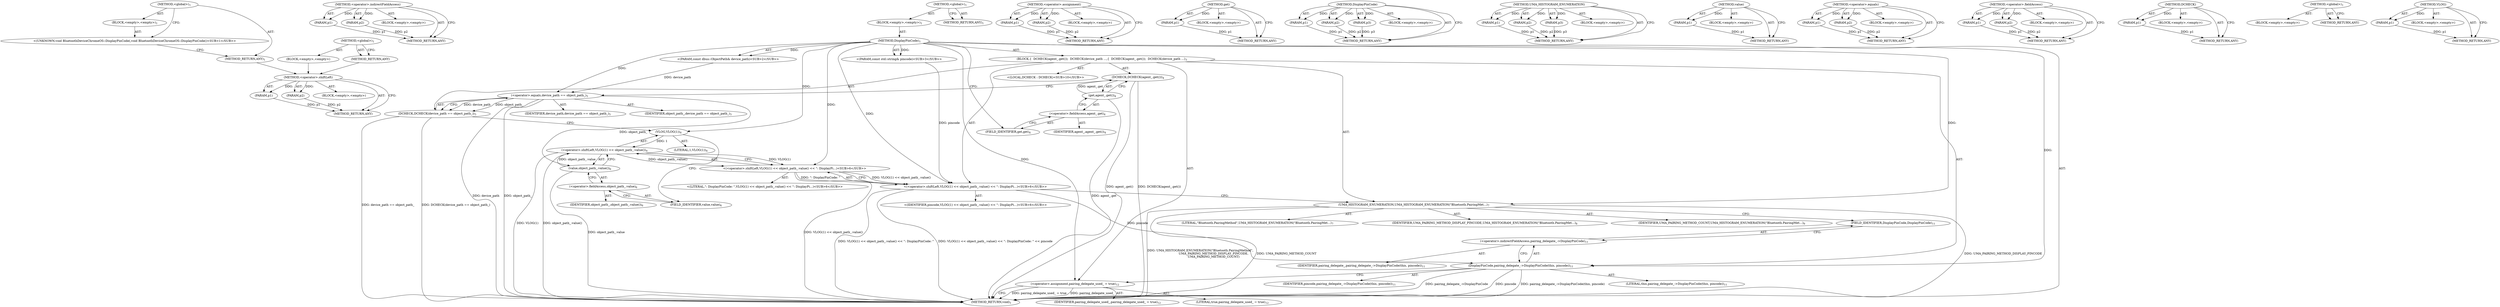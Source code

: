 digraph "&lt;global&gt;" {
vulnerable_93 [label=<(METHOD,&lt;operator&gt;.shiftLeft)>];
vulnerable_94 [label=<(PARAM,p1)>];
vulnerable_95 [label=<(PARAM,p2)>];
vulnerable_96 [label=<(BLOCK,&lt;empty&gt;,&lt;empty&gt;)>];
vulnerable_97 [label=<(METHOD_RETURN,ANY)>];
vulnerable_118 [label=<(METHOD,&lt;operator&gt;.indirectFieldAccess)>];
vulnerable_119 [label=<(PARAM,p1)>];
vulnerable_120 [label=<(PARAM,p2)>];
vulnerable_121 [label=<(BLOCK,&lt;empty&gt;,&lt;empty&gt;)>];
vulnerable_122 [label=<(METHOD_RETURN,ANY)>];
vulnerable_6 [label=<(METHOD,&lt;global&gt;)<SUB>1</SUB>>];
vulnerable_7 [label=<(BLOCK,&lt;empty&gt;,&lt;empty&gt;)<SUB>1</SUB>>];
vulnerable_8 [label=<(METHOD,DisplayPinCode)<SUB>1</SUB>>];
vulnerable_9 [label="<(PARAM,const dbus::ObjectPath&amp; device_path)<SUB>2</SUB>>"];
vulnerable_10 [label="<(PARAM,const std::string&amp; pincode)<SUB>3</SUB>>"];
vulnerable_11 [label=<(BLOCK,{
  DCHECK(agent_.get());
  DCHECK(device_path ...,{
  DCHECK(agent_.get());
  DCHECK(device_path ...)<SUB>3</SUB>>];
vulnerable_12 [label=<(DCHECK,DCHECK(agent_.get()))<SUB>4</SUB>>];
vulnerable_13 [label=<(get,agent_.get())<SUB>4</SUB>>];
vulnerable_14 [label=<(&lt;operator&gt;.fieldAccess,agent_.get)<SUB>4</SUB>>];
vulnerable_15 [label=<(IDENTIFIER,agent_,agent_.get())<SUB>4</SUB>>];
vulnerable_16 [label=<(FIELD_IDENTIFIER,get,get)<SUB>4</SUB>>];
vulnerable_17 [label=<(DCHECK,DCHECK(device_path == object_path_))<SUB>5</SUB>>];
vulnerable_18 [label=<(&lt;operator&gt;.equals,device_path == object_path_)<SUB>5</SUB>>];
vulnerable_19 [label=<(IDENTIFIER,device_path,device_path == object_path_)<SUB>5</SUB>>];
vulnerable_20 [label=<(IDENTIFIER,object_path_,device_path == object_path_)<SUB>5</SUB>>];
vulnerable_21 [label="<(&lt;operator&gt;.shiftLeft,VLOG(1) &lt;&lt; object_path_.value() &lt;&lt; &quot;: DisplayPi...)<SUB>6</SUB>>"];
vulnerable_22 [label="<(&lt;operator&gt;.shiftLeft,VLOG(1) &lt;&lt; object_path_.value() &lt;&lt; &quot;: DisplayPi...)<SUB>6</SUB>>"];
vulnerable_23 [label=<(&lt;operator&gt;.shiftLeft,VLOG(1) &lt;&lt; object_path_.value())<SUB>6</SUB>>];
vulnerable_24 [label=<(VLOG,VLOG(1))<SUB>6</SUB>>];
vulnerable_25 [label=<(LITERAL,1,VLOG(1))<SUB>6</SUB>>];
vulnerable_26 [label=<(value,object_path_.value())<SUB>6</SUB>>];
vulnerable_27 [label=<(&lt;operator&gt;.fieldAccess,object_path_.value)<SUB>6</SUB>>];
vulnerable_28 [label=<(IDENTIFIER,object_path_,object_path_.value())<SUB>6</SUB>>];
vulnerable_29 [label=<(FIELD_IDENTIFIER,value,value)<SUB>6</SUB>>];
vulnerable_30 [label="<(LITERAL,&quot;: DisplayPinCode: &quot;,VLOG(1) &lt;&lt; object_path_.value() &lt;&lt; &quot;: DisplayPi...)<SUB>6</SUB>>"];
vulnerable_31 [label="<(IDENTIFIER,pincode,VLOG(1) &lt;&lt; object_path_.value() &lt;&lt; &quot;: DisplayPi...)<SUB>6</SUB>>"];
vulnerable_32 [label=<(UMA_HISTOGRAM_ENUMERATION,UMA_HISTOGRAM_ENUMERATION(&quot;Bluetooth.PairingMet...)<SUB>7</SUB>>];
vulnerable_33 [label=<(LITERAL,&quot;Bluetooth.PairingMethod&quot;,UMA_HISTOGRAM_ENUMERATION(&quot;Bluetooth.PairingMet...)<SUB>7</SUB>>];
vulnerable_34 [label=<(IDENTIFIER,UMA_PAIRING_METHOD_DISPLAY_PINCODE,UMA_HISTOGRAM_ENUMERATION(&quot;Bluetooth.PairingMet...)<SUB>8</SUB>>];
vulnerable_35 [label=<(IDENTIFIER,UMA_PAIRING_METHOD_COUNT,UMA_HISTOGRAM_ENUMERATION(&quot;Bluetooth.PairingMet...)<SUB>9</SUB>>];
vulnerable_36 [label="<(LOCAL,DCHECK : DCHECK)<SUB>10</SUB>>"];
vulnerable_37 [label=<(DisplayPinCode,pairing_delegate_-&gt;DisplayPinCode(this, pincode))<SUB>11</SUB>>];
vulnerable_38 [label=<(&lt;operator&gt;.indirectFieldAccess,pairing_delegate_-&gt;DisplayPinCode)<SUB>11</SUB>>];
vulnerable_39 [label=<(IDENTIFIER,pairing_delegate_,pairing_delegate_-&gt;DisplayPinCode(this, pincode))<SUB>11</SUB>>];
vulnerable_40 [label=<(FIELD_IDENTIFIER,DisplayPinCode,DisplayPinCode)<SUB>11</SUB>>];
vulnerable_41 [label=<(LITERAL,this,pairing_delegate_-&gt;DisplayPinCode(this, pincode))<SUB>11</SUB>>];
vulnerable_42 [label=<(IDENTIFIER,pincode,pairing_delegate_-&gt;DisplayPinCode(this, pincode))<SUB>11</SUB>>];
vulnerable_43 [label=<(&lt;operator&gt;.assignment,pairing_delegate_used_ = true)<SUB>12</SUB>>];
vulnerable_44 [label=<(IDENTIFIER,pairing_delegate_used_,pairing_delegate_used_ = true)<SUB>12</SUB>>];
vulnerable_45 [label=<(LITERAL,true,pairing_delegate_used_ = true)<SUB>12</SUB>>];
vulnerable_46 [label=<(METHOD_RETURN,void)<SUB>1</SUB>>];
vulnerable_48 [label=<(METHOD_RETURN,ANY)<SUB>1</SUB>>];
vulnerable_123 [label=<(METHOD,&lt;operator&gt;.assignment)>];
vulnerable_124 [label=<(PARAM,p1)>];
vulnerable_125 [label=<(PARAM,p2)>];
vulnerable_126 [label=<(BLOCK,&lt;empty&gt;,&lt;empty&gt;)>];
vulnerable_127 [label=<(METHOD_RETURN,ANY)>];
vulnerable_79 [label=<(METHOD,get)>];
vulnerable_80 [label=<(PARAM,p1)>];
vulnerable_81 [label=<(BLOCK,&lt;empty&gt;,&lt;empty&gt;)>];
vulnerable_82 [label=<(METHOD_RETURN,ANY)>];
vulnerable_112 [label=<(METHOD,DisplayPinCode)>];
vulnerable_113 [label=<(PARAM,p1)>];
vulnerable_114 [label=<(PARAM,p2)>];
vulnerable_115 [label=<(PARAM,p3)>];
vulnerable_116 [label=<(BLOCK,&lt;empty&gt;,&lt;empty&gt;)>];
vulnerable_117 [label=<(METHOD_RETURN,ANY)>];
vulnerable_106 [label=<(METHOD,UMA_HISTOGRAM_ENUMERATION)>];
vulnerable_107 [label=<(PARAM,p1)>];
vulnerable_108 [label=<(PARAM,p2)>];
vulnerable_109 [label=<(PARAM,p3)>];
vulnerable_110 [label=<(BLOCK,&lt;empty&gt;,&lt;empty&gt;)>];
vulnerable_111 [label=<(METHOD_RETURN,ANY)>];
vulnerable_102 [label=<(METHOD,value)>];
vulnerable_103 [label=<(PARAM,p1)>];
vulnerable_104 [label=<(BLOCK,&lt;empty&gt;,&lt;empty&gt;)>];
vulnerable_105 [label=<(METHOD_RETURN,ANY)>];
vulnerable_88 [label=<(METHOD,&lt;operator&gt;.equals)>];
vulnerable_89 [label=<(PARAM,p1)>];
vulnerable_90 [label=<(PARAM,p2)>];
vulnerable_91 [label=<(BLOCK,&lt;empty&gt;,&lt;empty&gt;)>];
vulnerable_92 [label=<(METHOD_RETURN,ANY)>];
vulnerable_83 [label=<(METHOD,&lt;operator&gt;.fieldAccess)>];
vulnerable_84 [label=<(PARAM,p1)>];
vulnerable_85 [label=<(PARAM,p2)>];
vulnerable_86 [label=<(BLOCK,&lt;empty&gt;,&lt;empty&gt;)>];
vulnerable_87 [label=<(METHOD_RETURN,ANY)>];
vulnerable_75 [label=<(METHOD,DCHECK)>];
vulnerable_76 [label=<(PARAM,p1)>];
vulnerable_77 [label=<(BLOCK,&lt;empty&gt;,&lt;empty&gt;)>];
vulnerable_78 [label=<(METHOD_RETURN,ANY)>];
vulnerable_69 [label=<(METHOD,&lt;global&gt;)<SUB>1</SUB>>];
vulnerable_70 [label=<(BLOCK,&lt;empty&gt;,&lt;empty&gt;)>];
vulnerable_71 [label=<(METHOD_RETURN,ANY)>];
vulnerable_98 [label=<(METHOD,VLOG)>];
vulnerable_99 [label=<(PARAM,p1)>];
vulnerable_100 [label=<(BLOCK,&lt;empty&gt;,&lt;empty&gt;)>];
vulnerable_101 [label=<(METHOD_RETURN,ANY)>];
fixed_6 [label=<(METHOD,&lt;global&gt;)<SUB>1</SUB>>];
fixed_7 [label=<(BLOCK,&lt;empty&gt;,&lt;empty&gt;)<SUB>1</SUB>>];
fixed_8 [label="<(UNKNOWN,void BluetoothDeviceChromeOS::DisplayPinCode(,void BluetoothDeviceChromeOS::DisplayPinCode()<SUB>1</SUB>>"];
fixed_9 [label=<(METHOD_RETURN,ANY)<SUB>1</SUB>>];
fixed_14 [label=<(METHOD,&lt;global&gt;)<SUB>1</SUB>>];
fixed_15 [label=<(BLOCK,&lt;empty&gt;,&lt;empty&gt;)>];
fixed_16 [label=<(METHOD_RETURN,ANY)>];
vulnerable_93 -> vulnerable_94  [key=0, label="AST: "];
vulnerable_93 -> vulnerable_94  [key=1, label="DDG: "];
vulnerable_93 -> vulnerable_96  [key=0, label="AST: "];
vulnerable_93 -> vulnerable_95  [key=0, label="AST: "];
vulnerable_93 -> vulnerable_95  [key=1, label="DDG: "];
vulnerable_93 -> vulnerable_97  [key=0, label="AST: "];
vulnerable_93 -> vulnerable_97  [key=1, label="CFG: "];
vulnerable_94 -> vulnerable_97  [key=0, label="DDG: p1"];
vulnerable_95 -> vulnerable_97  [key=0, label="DDG: p2"];
vulnerable_118 -> vulnerable_119  [key=0, label="AST: "];
vulnerable_118 -> vulnerable_119  [key=1, label="DDG: "];
vulnerable_118 -> vulnerable_121  [key=0, label="AST: "];
vulnerable_118 -> vulnerable_120  [key=0, label="AST: "];
vulnerable_118 -> vulnerable_120  [key=1, label="DDG: "];
vulnerable_118 -> vulnerable_122  [key=0, label="AST: "];
vulnerable_118 -> vulnerable_122  [key=1, label="CFG: "];
vulnerable_119 -> vulnerable_122  [key=0, label="DDG: p1"];
vulnerable_120 -> vulnerable_122  [key=0, label="DDG: p2"];
vulnerable_6 -> vulnerable_7  [key=0, label="AST: "];
vulnerable_6 -> vulnerable_48  [key=0, label="AST: "];
vulnerable_6 -> vulnerable_48  [key=1, label="CFG: "];
vulnerable_7 -> vulnerable_8  [key=0, label="AST: "];
vulnerable_8 -> vulnerable_9  [key=0, label="AST: "];
vulnerable_8 -> vulnerable_9  [key=1, label="DDG: "];
vulnerable_8 -> vulnerable_10  [key=0, label="AST: "];
vulnerable_8 -> vulnerable_10  [key=1, label="DDG: "];
vulnerable_8 -> vulnerable_11  [key=0, label="AST: "];
vulnerable_8 -> vulnerable_46  [key=0, label="AST: "];
vulnerable_8 -> vulnerable_16  [key=0, label="CFG: "];
vulnerable_8 -> vulnerable_43  [key=0, label="DDG: "];
vulnerable_8 -> vulnerable_21  [key=0, label="DDG: "];
vulnerable_8 -> vulnerable_32  [key=0, label="DDG: "];
vulnerable_8 -> vulnerable_37  [key=0, label="DDG: "];
vulnerable_8 -> vulnerable_18  [key=0, label="DDG: "];
vulnerable_8 -> vulnerable_22  [key=0, label="DDG: "];
vulnerable_8 -> vulnerable_24  [key=0, label="DDG: "];
vulnerable_9 -> vulnerable_18  [key=0, label="DDG: device_path"];
vulnerable_10 -> vulnerable_21  [key=0, label="DDG: pincode"];
vulnerable_11 -> vulnerable_12  [key=0, label="AST: "];
vulnerable_11 -> vulnerable_17  [key=0, label="AST: "];
vulnerable_11 -> vulnerable_21  [key=0, label="AST: "];
vulnerable_11 -> vulnerable_32  [key=0, label="AST: "];
vulnerable_11 -> vulnerable_36  [key=0, label="AST: "];
vulnerable_11 -> vulnerable_37  [key=0, label="AST: "];
vulnerable_11 -> vulnerable_43  [key=0, label="AST: "];
vulnerable_12 -> vulnerable_13  [key=0, label="AST: "];
vulnerable_12 -> vulnerable_18  [key=0, label="CFG: "];
vulnerable_12 -> vulnerable_46  [key=0, label="DDG: agent_.get()"];
vulnerable_12 -> vulnerable_46  [key=1, label="DDG: DCHECK(agent_.get())"];
vulnerable_13 -> vulnerable_14  [key=0, label="AST: "];
vulnerable_13 -> vulnerable_12  [key=0, label="CFG: "];
vulnerable_13 -> vulnerable_12  [key=1, label="DDG: agent_.get"];
vulnerable_13 -> vulnerable_46  [key=0, label="DDG: agent_.get"];
vulnerable_14 -> vulnerable_15  [key=0, label="AST: "];
vulnerable_14 -> vulnerable_16  [key=0, label="AST: "];
vulnerable_14 -> vulnerable_13  [key=0, label="CFG: "];
vulnerable_16 -> vulnerable_14  [key=0, label="CFG: "];
vulnerable_17 -> vulnerable_18  [key=0, label="AST: "];
vulnerable_17 -> vulnerable_24  [key=0, label="CFG: "];
vulnerable_17 -> vulnerable_46  [key=0, label="DDG: device_path == object_path_"];
vulnerable_17 -> vulnerable_46  [key=1, label="DDG: DCHECK(device_path == object_path_)"];
vulnerable_18 -> vulnerable_19  [key=0, label="AST: "];
vulnerable_18 -> vulnerable_20  [key=0, label="AST: "];
vulnerable_18 -> vulnerable_17  [key=0, label="CFG: "];
vulnerable_18 -> vulnerable_17  [key=1, label="DDG: device_path"];
vulnerable_18 -> vulnerable_17  [key=2, label="DDG: object_path_"];
vulnerable_18 -> vulnerable_46  [key=0, label="DDG: device_path"];
vulnerable_18 -> vulnerable_46  [key=1, label="DDG: object_path_"];
vulnerable_18 -> vulnerable_26  [key=0, label="DDG: object_path_"];
vulnerable_21 -> vulnerable_22  [key=0, label="AST: "];
vulnerable_21 -> vulnerable_31  [key=0, label="AST: "];
vulnerable_21 -> vulnerable_32  [key=0, label="CFG: "];
vulnerable_21 -> vulnerable_46  [key=0, label="DDG: VLOG(1) &lt;&lt; object_path_.value() &lt;&lt; &quot;: DisplayPinCode: &quot;"];
vulnerable_21 -> vulnerable_46  [key=1, label="DDG: VLOG(1) &lt;&lt; object_path_.value() &lt;&lt; &quot;: DisplayPinCode: &quot; &lt;&lt; pincode"];
vulnerable_21 -> vulnerable_37  [key=0, label="DDG: pincode"];
vulnerable_22 -> vulnerable_23  [key=0, label="AST: "];
vulnerable_22 -> vulnerable_30  [key=0, label="AST: "];
vulnerable_22 -> vulnerable_21  [key=0, label="CFG: "];
vulnerable_22 -> vulnerable_21  [key=1, label="DDG: VLOG(1) &lt;&lt; object_path_.value()"];
vulnerable_22 -> vulnerable_21  [key=2, label="DDG: &quot;: DisplayPinCode: &quot;"];
vulnerable_22 -> vulnerable_46  [key=0, label="DDG: VLOG(1) &lt;&lt; object_path_.value()"];
vulnerable_23 -> vulnerable_24  [key=0, label="AST: "];
vulnerable_23 -> vulnerable_26  [key=0, label="AST: "];
vulnerable_23 -> vulnerable_22  [key=0, label="CFG: "];
vulnerable_23 -> vulnerable_22  [key=1, label="DDG: VLOG(1)"];
vulnerable_23 -> vulnerable_22  [key=2, label="DDG: object_path_.value()"];
vulnerable_23 -> vulnerable_46  [key=0, label="DDG: VLOG(1)"];
vulnerable_23 -> vulnerable_46  [key=1, label="DDG: object_path_.value()"];
vulnerable_24 -> vulnerable_25  [key=0, label="AST: "];
vulnerable_24 -> vulnerable_29  [key=0, label="CFG: "];
vulnerable_24 -> vulnerable_23  [key=0, label="DDG: 1"];
vulnerable_26 -> vulnerable_27  [key=0, label="AST: "];
vulnerable_26 -> vulnerable_23  [key=0, label="CFG: "];
vulnerable_26 -> vulnerable_23  [key=1, label="DDG: object_path_.value"];
vulnerable_26 -> vulnerable_46  [key=0, label="DDG: object_path_.value"];
vulnerable_27 -> vulnerable_28  [key=0, label="AST: "];
vulnerable_27 -> vulnerable_29  [key=0, label="AST: "];
vulnerable_27 -> vulnerable_26  [key=0, label="CFG: "];
vulnerable_29 -> vulnerable_27  [key=0, label="CFG: "];
vulnerable_32 -> vulnerable_33  [key=0, label="AST: "];
vulnerable_32 -> vulnerable_34  [key=0, label="AST: "];
vulnerable_32 -> vulnerable_35  [key=0, label="AST: "];
vulnerable_32 -> vulnerable_40  [key=0, label="CFG: "];
vulnerable_32 -> vulnerable_46  [key=0, label="DDG: UMA_PAIRING_METHOD_DISPLAY_PINCODE"];
vulnerable_32 -> vulnerable_46  [key=1, label="DDG: UMA_HISTOGRAM_ENUMERATION(&quot;Bluetooth.PairingMethod&quot;,
                            UMA_PAIRING_METHOD_DISPLAY_PINCODE,
                            UMA_PAIRING_METHOD_COUNT)"];
vulnerable_32 -> vulnerable_46  [key=2, label="DDG: UMA_PAIRING_METHOD_COUNT"];
vulnerable_37 -> vulnerable_38  [key=0, label="AST: "];
vulnerable_37 -> vulnerable_41  [key=0, label="AST: "];
vulnerable_37 -> vulnerable_42  [key=0, label="AST: "];
vulnerable_37 -> vulnerable_43  [key=0, label="CFG: "];
vulnerable_37 -> vulnerable_46  [key=0, label="DDG: pairing_delegate_-&gt;DisplayPinCode"];
vulnerable_37 -> vulnerable_46  [key=1, label="DDG: pincode"];
vulnerable_37 -> vulnerable_46  [key=2, label="DDG: pairing_delegate_-&gt;DisplayPinCode(this, pincode)"];
vulnerable_38 -> vulnerable_39  [key=0, label="AST: "];
vulnerable_38 -> vulnerable_40  [key=0, label="AST: "];
vulnerable_38 -> vulnerable_37  [key=0, label="CFG: "];
vulnerable_40 -> vulnerable_38  [key=0, label="CFG: "];
vulnerable_43 -> vulnerable_44  [key=0, label="AST: "];
vulnerable_43 -> vulnerable_45  [key=0, label="AST: "];
vulnerable_43 -> vulnerable_46  [key=0, label="CFG: "];
vulnerable_43 -> vulnerable_46  [key=1, label="DDG: pairing_delegate_used_ = true"];
vulnerable_43 -> vulnerable_46  [key=2, label="DDG: pairing_delegate_used_"];
vulnerable_123 -> vulnerable_124  [key=0, label="AST: "];
vulnerable_123 -> vulnerable_124  [key=1, label="DDG: "];
vulnerable_123 -> vulnerable_126  [key=0, label="AST: "];
vulnerable_123 -> vulnerable_125  [key=0, label="AST: "];
vulnerable_123 -> vulnerable_125  [key=1, label="DDG: "];
vulnerable_123 -> vulnerable_127  [key=0, label="AST: "];
vulnerable_123 -> vulnerable_127  [key=1, label="CFG: "];
vulnerable_124 -> vulnerable_127  [key=0, label="DDG: p1"];
vulnerable_125 -> vulnerable_127  [key=0, label="DDG: p2"];
vulnerable_79 -> vulnerable_80  [key=0, label="AST: "];
vulnerable_79 -> vulnerable_80  [key=1, label="DDG: "];
vulnerable_79 -> vulnerable_81  [key=0, label="AST: "];
vulnerable_79 -> vulnerable_82  [key=0, label="AST: "];
vulnerable_79 -> vulnerable_82  [key=1, label="CFG: "];
vulnerable_80 -> vulnerable_82  [key=0, label="DDG: p1"];
vulnerable_112 -> vulnerable_113  [key=0, label="AST: "];
vulnerable_112 -> vulnerable_113  [key=1, label="DDG: "];
vulnerable_112 -> vulnerable_116  [key=0, label="AST: "];
vulnerable_112 -> vulnerable_114  [key=0, label="AST: "];
vulnerable_112 -> vulnerable_114  [key=1, label="DDG: "];
vulnerable_112 -> vulnerable_117  [key=0, label="AST: "];
vulnerable_112 -> vulnerable_117  [key=1, label="CFG: "];
vulnerable_112 -> vulnerable_115  [key=0, label="AST: "];
vulnerable_112 -> vulnerable_115  [key=1, label="DDG: "];
vulnerable_113 -> vulnerable_117  [key=0, label="DDG: p1"];
vulnerable_114 -> vulnerable_117  [key=0, label="DDG: p2"];
vulnerable_115 -> vulnerable_117  [key=0, label="DDG: p3"];
vulnerable_106 -> vulnerable_107  [key=0, label="AST: "];
vulnerable_106 -> vulnerable_107  [key=1, label="DDG: "];
vulnerable_106 -> vulnerable_110  [key=0, label="AST: "];
vulnerable_106 -> vulnerable_108  [key=0, label="AST: "];
vulnerable_106 -> vulnerable_108  [key=1, label="DDG: "];
vulnerable_106 -> vulnerable_111  [key=0, label="AST: "];
vulnerable_106 -> vulnerable_111  [key=1, label="CFG: "];
vulnerable_106 -> vulnerable_109  [key=0, label="AST: "];
vulnerable_106 -> vulnerable_109  [key=1, label="DDG: "];
vulnerable_107 -> vulnerable_111  [key=0, label="DDG: p1"];
vulnerable_108 -> vulnerable_111  [key=0, label="DDG: p2"];
vulnerable_109 -> vulnerable_111  [key=0, label="DDG: p3"];
vulnerable_102 -> vulnerable_103  [key=0, label="AST: "];
vulnerable_102 -> vulnerable_103  [key=1, label="DDG: "];
vulnerable_102 -> vulnerable_104  [key=0, label="AST: "];
vulnerable_102 -> vulnerable_105  [key=0, label="AST: "];
vulnerable_102 -> vulnerable_105  [key=1, label="CFG: "];
vulnerable_103 -> vulnerable_105  [key=0, label="DDG: p1"];
vulnerable_88 -> vulnerable_89  [key=0, label="AST: "];
vulnerable_88 -> vulnerable_89  [key=1, label="DDG: "];
vulnerable_88 -> vulnerable_91  [key=0, label="AST: "];
vulnerable_88 -> vulnerable_90  [key=0, label="AST: "];
vulnerable_88 -> vulnerable_90  [key=1, label="DDG: "];
vulnerable_88 -> vulnerable_92  [key=0, label="AST: "];
vulnerable_88 -> vulnerable_92  [key=1, label="CFG: "];
vulnerable_89 -> vulnerable_92  [key=0, label="DDG: p1"];
vulnerable_90 -> vulnerable_92  [key=0, label="DDG: p2"];
vulnerable_83 -> vulnerable_84  [key=0, label="AST: "];
vulnerable_83 -> vulnerable_84  [key=1, label="DDG: "];
vulnerable_83 -> vulnerable_86  [key=0, label="AST: "];
vulnerable_83 -> vulnerable_85  [key=0, label="AST: "];
vulnerable_83 -> vulnerable_85  [key=1, label="DDG: "];
vulnerable_83 -> vulnerable_87  [key=0, label="AST: "];
vulnerable_83 -> vulnerable_87  [key=1, label="CFG: "];
vulnerable_84 -> vulnerable_87  [key=0, label="DDG: p1"];
vulnerable_85 -> vulnerable_87  [key=0, label="DDG: p2"];
vulnerable_75 -> vulnerable_76  [key=0, label="AST: "];
vulnerable_75 -> vulnerable_76  [key=1, label="DDG: "];
vulnerable_75 -> vulnerable_77  [key=0, label="AST: "];
vulnerable_75 -> vulnerable_78  [key=0, label="AST: "];
vulnerable_75 -> vulnerable_78  [key=1, label="CFG: "];
vulnerable_76 -> vulnerable_78  [key=0, label="DDG: p1"];
vulnerable_69 -> vulnerable_70  [key=0, label="AST: "];
vulnerable_69 -> vulnerable_71  [key=0, label="AST: "];
vulnerable_69 -> vulnerable_71  [key=1, label="CFG: "];
vulnerable_98 -> vulnerable_99  [key=0, label="AST: "];
vulnerable_98 -> vulnerable_99  [key=1, label="DDG: "];
vulnerable_98 -> vulnerable_100  [key=0, label="AST: "];
vulnerable_98 -> vulnerable_101  [key=0, label="AST: "];
vulnerable_98 -> vulnerable_101  [key=1, label="CFG: "];
vulnerable_99 -> vulnerable_101  [key=0, label="DDG: p1"];
fixed_6 -> fixed_7  [key=0, label="AST: "];
fixed_6 -> fixed_9  [key=0, label="AST: "];
fixed_6 -> fixed_8  [key=0, label="CFG: "];
fixed_7 -> fixed_8  [key=0, label="AST: "];
fixed_8 -> fixed_9  [key=0, label="CFG: "];
fixed_9 -> vulnerable_93  [key=0];
fixed_14 -> fixed_15  [key=0, label="AST: "];
fixed_14 -> fixed_16  [key=0, label="AST: "];
fixed_14 -> fixed_16  [key=1, label="CFG: "];
fixed_15 -> vulnerable_93  [key=0];
fixed_16 -> vulnerable_93  [key=0];
}
